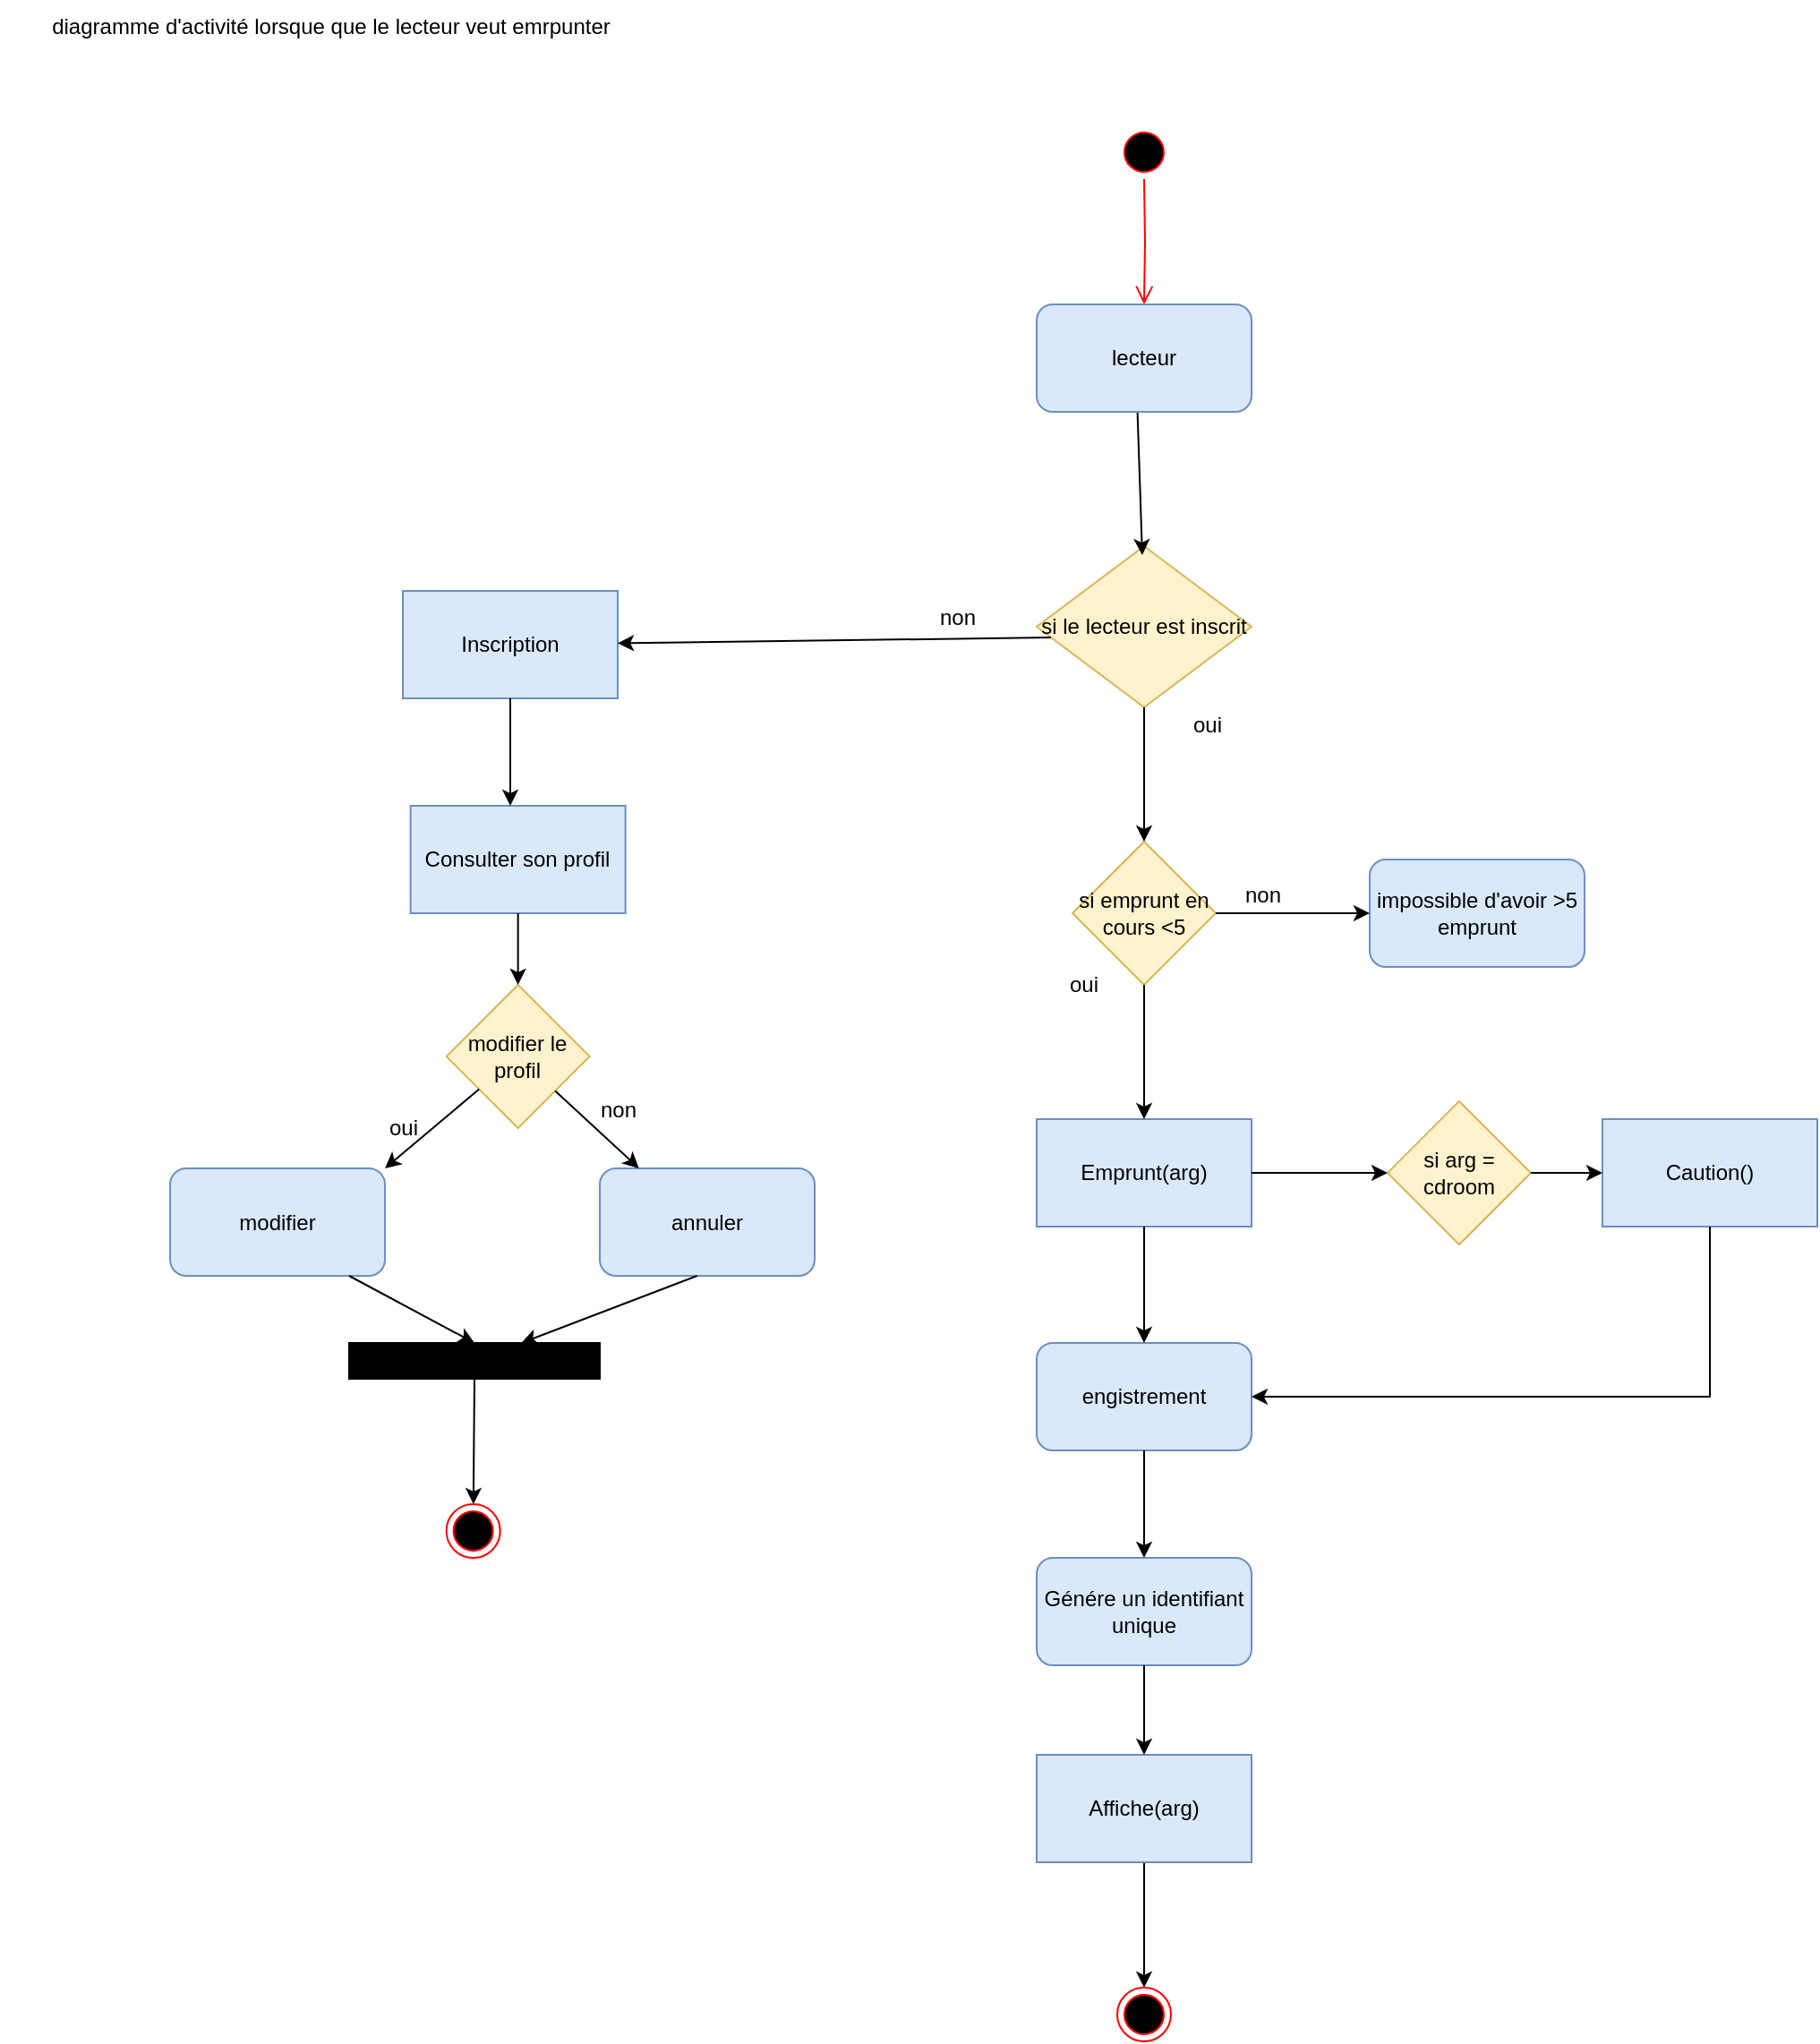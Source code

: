 <mxfile version="20.0.4" type="device"><diagram id="2R54-P5xfnsOVe8T6ELQ" name="Page-1"><mxGraphModel dx="2413" dy="2050" grid="1" gridSize="10" guides="1" tooltips="1" connect="1" arrows="1" fold="1" page="1" pageScale="1" pageWidth="827" pageHeight="1169" math="0" shadow="0"><root><mxCell id="0"/><mxCell id="1" parent="0"/><mxCell id="IoqzaiV17SVDPQnOt-Gq-4" value="si le lecteur est inscrit" style="rhombus;whiteSpace=wrap;html=1;fillColor=#fff2cc;strokeColor=#d6b656;" parent="1" vertex="1"><mxGeometry x="254" y="205" width="120" height="90" as="geometry"/></mxCell><mxCell id="IoqzaiV17SVDPQnOt-Gq-16" value="non" style="text;html=1;strokeColor=none;fillColor=none;align=center;verticalAlign=middle;whiteSpace=wrap;rounded=0;" parent="1" vertex="1"><mxGeometry x="180" y="230" width="60" height="30" as="geometry"/></mxCell><mxCell id="IoqzaiV17SVDPQnOt-Gq-42" value="" style="endArrow=classic;html=1;rounded=0;exitX=0.583;exitY=0.833;exitDx=0;exitDy=0;exitPerimeter=0;" parent="1" edge="1"><mxGeometry width="50" height="50" relative="1" as="geometry"><mxPoint x="309.96" y="119.98" as="sourcePoint"/><mxPoint x="312.99" y="210" as="targetPoint"/></mxGeometry></mxCell><mxCell id="IoqzaiV17SVDPQnOt-Gq-49" value="Emprunt(arg)" style="rounded=0;whiteSpace=wrap;html=1;fillColor=#dae8fc;strokeColor=#6c8ebf;" parent="1" vertex="1"><mxGeometry x="254" y="525" width="120" height="60" as="geometry"/></mxCell><mxCell id="IoqzaiV17SVDPQnOt-Gq-50" value="lecteur" style="rounded=1;whiteSpace=wrap;html=1;fillColor=#dae8fc;strokeColor=#6c8ebf;" parent="1" vertex="1"><mxGeometry x="254" y="70" width="120" height="60" as="geometry"/></mxCell><mxCell id="IoqzaiV17SVDPQnOt-Gq-52" value="Consulter son profil" style="rounded=0;whiteSpace=wrap;html=1;fillColor=#dae8fc;strokeColor=#6c8ebf;" parent="1" vertex="1"><mxGeometry x="-95.68" y="350" width="120" height="60" as="geometry"/></mxCell><mxCell id="IoqzaiV17SVDPQnOt-Gq-54" value="si arg = cdroom" style="rhombus;whiteSpace=wrap;html=1;fillColor=#fff2cc;strokeColor=#d6b656;" parent="1" vertex="1"><mxGeometry x="450" y="515" width="80" height="80" as="geometry"/></mxCell><mxCell id="IoqzaiV17SVDPQnOt-Gq-62" value="modifier le profil" style="rhombus;whiteSpace=wrap;html=1;fillColor=#fff2cc;strokeColor=#d6b656;" parent="1" vertex="1"><mxGeometry x="-75.68" y="450" width="80" height="80" as="geometry"/></mxCell><mxCell id="IoqzaiV17SVDPQnOt-Gq-63" value="" style="endArrow=classic;html=1;rounded=0;" parent="1" source="IoqzaiV17SVDPQnOt-Gq-52" target="IoqzaiV17SVDPQnOt-Gq-62" edge="1"><mxGeometry width="50" height="50" relative="1" as="geometry"><mxPoint x="194.32" y="720" as="sourcePoint"/><mxPoint x="244.32" y="670" as="targetPoint"/></mxGeometry></mxCell><mxCell id="IoqzaiV17SVDPQnOt-Gq-65" value="annuler" style="rounded=1;whiteSpace=wrap;html=1;fillColor=#dae8fc;strokeColor=#6c8ebf;" parent="1" vertex="1"><mxGeometry x="10" y="552.5" width="120" height="60" as="geometry"/></mxCell><mxCell id="IoqzaiV17SVDPQnOt-Gq-67" value="" style="endArrow=classic;html=1;rounded=0;" parent="1" source="IoqzaiV17SVDPQnOt-Gq-62" edge="1"><mxGeometry width="50" height="50" relative="1" as="geometry"><mxPoint x="194.32" y="720" as="sourcePoint"/><mxPoint x="-110.004" y="552.5" as="targetPoint"/></mxGeometry></mxCell><mxCell id="IoqzaiV17SVDPQnOt-Gq-68" value="" style="endArrow=classic;html=1;rounded=0;" parent="1" source="IoqzaiV17SVDPQnOt-Gq-62" edge="1"><mxGeometry width="50" height="50" relative="1" as="geometry"><mxPoint x="194.32" y="720" as="sourcePoint"/><mxPoint x="31.888" y="552.5" as="targetPoint"/></mxGeometry></mxCell><mxCell id="IoqzaiV17SVDPQnOt-Gq-73" value="Caution()" style="rounded=0;whiteSpace=wrap;html=1;fillColor=#dae8fc;strokeColor=#6c8ebf;" parent="1" vertex="1"><mxGeometry x="570" y="525" width="120" height="60" as="geometry"/></mxCell><mxCell id="IoqzaiV17SVDPQnOt-Gq-74" value="" style="endArrow=classic;html=1;rounded=0;" parent="1" source="IoqzaiV17SVDPQnOt-Gq-54" target="IoqzaiV17SVDPQnOt-Gq-73" edge="1"><mxGeometry width="50" height="50" relative="1" as="geometry"><mxPoint x="410" y="450" as="sourcePoint"/><mxPoint x="460" y="400" as="targetPoint"/></mxGeometry></mxCell><mxCell id="IoqzaiV17SVDPQnOt-Gq-83" value="Inscription" style="rounded=0;whiteSpace=wrap;html=1;fillColor=#dae8fc;strokeColor=#6c8ebf;" parent="1" vertex="1"><mxGeometry x="-100" y="230" width="120" height="60" as="geometry"/></mxCell><mxCell id="IoqzaiV17SVDPQnOt-Gq-84" value="" style="endArrow=classic;html=1;rounded=0;exitX=0.067;exitY=0.567;exitDx=0;exitDy=0;exitPerimeter=0;" parent="1" source="IoqzaiV17SVDPQnOt-Gq-4" target="IoqzaiV17SVDPQnOt-Gq-83" edge="1"><mxGeometry width="50" height="50" relative="1" as="geometry"><mxPoint x="130" y="360" as="sourcePoint"/><mxPoint x="180" y="310" as="targetPoint"/></mxGeometry></mxCell><mxCell id="IoqzaiV17SVDPQnOt-Gq-64" value="modifier" style="rounded=1;whiteSpace=wrap;html=1;fillColor=#dae8fc;strokeColor=#6c8ebf;" parent="1" vertex="1"><mxGeometry x="-230" y="552.5" width="120" height="60" as="geometry"/></mxCell><mxCell id="IoqzaiV17SVDPQnOt-Gq-89" value="" style="rounded=0;whiteSpace=wrap;html=1;fillColor=#000000;" parent="1" vertex="1"><mxGeometry x="-130" y="650" width="140" height="20" as="geometry"/></mxCell><mxCell id="IoqzaiV17SVDPQnOt-Gq-90" value="" style="endArrow=classic;html=1;rounded=0;exitX=0.5;exitY=1;exitDx=0;exitDy=0;" parent="1" target="IoqzaiV17SVDPQnOt-Gq-89" edge="1"><mxGeometry width="50" height="50" relative="1" as="geometry"><mxPoint x="64.32" y="612.5" as="sourcePoint"/><mxPoint x="170" y="370" as="targetPoint"/></mxGeometry></mxCell><mxCell id="IoqzaiV17SVDPQnOt-Gq-91" value="" style="endArrow=classic;html=1;rounded=0;entryX=0.5;entryY=0;entryDx=0;entryDy=0;exitX=0.75;exitY=1;exitDx=0;exitDy=0;" parent="1" target="IoqzaiV17SVDPQnOt-Gq-89" edge="1"><mxGeometry width="50" height="50" relative="1" as="geometry"><mxPoint x="-130" y="612.5" as="sourcePoint"/><mxPoint x="170" y="370" as="targetPoint"/></mxGeometry></mxCell><mxCell id="IoqzaiV17SVDPQnOt-Gq-92" value="" style="endArrow=classic;html=1;rounded=0;exitX=0.5;exitY=1;exitDx=0;exitDy=0;" parent="1" source="IoqzaiV17SVDPQnOt-Gq-89" target="IoqzaiV17SVDPQnOt-Gq-93" edge="1"><mxGeometry width="50" height="50" relative="1" as="geometry"><mxPoint x="-60" y="680" as="sourcePoint"/><mxPoint x="-70" y="740" as="targetPoint"/></mxGeometry></mxCell><mxCell id="IoqzaiV17SVDPQnOt-Gq-93" value="" style="ellipse;html=1;shape=endState;fillColor=#000000;strokeColor=#ff0000;" parent="1" vertex="1"><mxGeometry x="-75.68" y="740" width="30" height="30" as="geometry"/></mxCell><mxCell id="IoqzaiV17SVDPQnOt-Gq-94" value="" style="ellipse;html=1;shape=startState;fillColor=#000000;strokeColor=#ff0000;" parent="1" vertex="1"><mxGeometry x="299" y="-30" width="30" height="30" as="geometry"/></mxCell><mxCell id="IoqzaiV17SVDPQnOt-Gq-95" value="" style="edgeStyle=orthogonalEdgeStyle;html=1;verticalAlign=bottom;endArrow=open;endSize=8;strokeColor=#ff0000;rounded=0;entryX=0.5;entryY=0;entryDx=0;entryDy=0;" parent="1" target="IoqzaiV17SVDPQnOt-Gq-50" edge="1"><mxGeometry relative="1" as="geometry"><mxPoint x="314" y="60" as="targetPoint"/><mxPoint x="314" as="sourcePoint"/></mxGeometry></mxCell><mxCell id="IoqzaiV17SVDPQnOt-Gq-103" value="" style="endArrow=classic;html=1;rounded=0;exitX=0.5;exitY=1;exitDx=0;exitDy=0;" parent="1" source="IoqzaiV17SVDPQnOt-Gq-83" edge="1"><mxGeometry width="50" height="50" relative="1" as="geometry"><mxPoint x="230" y="440" as="sourcePoint"/><mxPoint x="-40" y="350" as="targetPoint"/></mxGeometry></mxCell><mxCell id="IoqzaiV17SVDPQnOt-Gq-110" value="oui" style="text;html=1;align=center;verticalAlign=middle;resizable=0;points=[];autosize=1;strokeColor=none;fillColor=none;" parent="1" vertex="1"><mxGeometry x="-120" y="515" width="40" height="30" as="geometry"/></mxCell><mxCell id="IoqzaiV17SVDPQnOt-Gq-111" value="non" style="text;html=1;align=center;verticalAlign=middle;resizable=0;points=[];autosize=1;strokeColor=none;fillColor=none;" parent="1" vertex="1"><mxGeometry x="-5" y="505" width="50" height="30" as="geometry"/></mxCell><mxCell id="qTW6Wprwek13C-m2ludc-2" value="diagramme d'activité lorsque que le lecteur veut emrpunter" style="text;html=1;strokeColor=none;fillColor=none;align=center;verticalAlign=middle;whiteSpace=wrap;rounded=0;" vertex="1" parent="1"><mxGeometry x="-325" y="-100" width="370" height="30" as="geometry"/></mxCell><mxCell id="qTW6Wprwek13C-m2ludc-8" value="Génére un identifiant unique" style="rounded=1;whiteSpace=wrap;html=1;fillColor=#dae8fc;strokeColor=#6c8ebf;" vertex="1" parent="1"><mxGeometry x="254" y="770" width="120" height="60" as="geometry"/></mxCell><mxCell id="qTW6Wprwek13C-m2ludc-52" style="edgeStyle=orthogonalEdgeStyle;rounded=0;orthogonalLoop=1;jettySize=auto;html=1;entryX=0.5;entryY=0;entryDx=0;entryDy=0;" edge="1" parent="1" source="qTW6Wprwek13C-m2ludc-10" target="qTW6Wprwek13C-m2ludc-51"><mxGeometry relative="1" as="geometry"/></mxCell><mxCell id="qTW6Wprwek13C-m2ludc-10" value="Affiche(arg)" style="rounded=0;whiteSpace=wrap;html=1;fillColor=#dae8fc;strokeColor=#6c8ebf;" vertex="1" parent="1"><mxGeometry x="254" y="880" width="120" height="60" as="geometry"/></mxCell><mxCell id="qTW6Wprwek13C-m2ludc-11" value="" style="endArrow=classic;html=1;rounded=0;" edge="1" parent="1" source="qTW6Wprwek13C-m2ludc-8" target="qTW6Wprwek13C-m2ludc-10"><mxGeometry width="50" height="50" relative="1" as="geometry"><mxPoint x="110" y="700" as="sourcePoint"/><mxPoint x="160" y="650" as="targetPoint"/></mxGeometry></mxCell><mxCell id="qTW6Wprwek13C-m2ludc-24" value="si emprunt en cours &amp;lt;5" style="rhombus;whiteSpace=wrap;html=1;fillColor=#fff2cc;strokeColor=#d6b656;" vertex="1" parent="1"><mxGeometry x="274" y="370" width="80" height="80" as="geometry"/></mxCell><mxCell id="qTW6Wprwek13C-m2ludc-25" value="" style="endArrow=classic;html=1;rounded=0;" edge="1" parent="1" source="IoqzaiV17SVDPQnOt-Gq-4" target="qTW6Wprwek13C-m2ludc-24"><mxGeometry width="50" height="50" relative="1" as="geometry"><mxPoint x="390" y="540" as="sourcePoint"/><mxPoint x="440" y="490" as="targetPoint"/></mxGeometry></mxCell><mxCell id="qTW6Wprwek13C-m2ludc-26" value="oui" style="text;html=1;align=center;verticalAlign=middle;resizable=0;points=[];autosize=1;strokeColor=none;fillColor=none;" vertex="1" parent="1"><mxGeometry x="329" y="290" width="40" height="30" as="geometry"/></mxCell><mxCell id="qTW6Wprwek13C-m2ludc-29" value="" style="endArrow=classic;html=1;rounded=0;" edge="1" parent="1" source="qTW6Wprwek13C-m2ludc-24" target="IoqzaiV17SVDPQnOt-Gq-49"><mxGeometry width="50" height="50" relative="1" as="geometry"><mxPoint x="390" y="540" as="sourcePoint"/><mxPoint x="440" y="490" as="targetPoint"/></mxGeometry></mxCell><mxCell id="qTW6Wprwek13C-m2ludc-31" value="" style="endArrow=classic;html=1;rounded=0;" edge="1" parent="1" source="IoqzaiV17SVDPQnOt-Gq-49" target="IoqzaiV17SVDPQnOt-Gq-54"><mxGeometry width="50" height="50" relative="1" as="geometry"><mxPoint x="390" y="540" as="sourcePoint"/><mxPoint x="440" y="490" as="targetPoint"/></mxGeometry></mxCell><mxCell id="qTW6Wprwek13C-m2ludc-32" value="engistrement" style="rounded=1;whiteSpace=wrap;html=1;fillColor=#dae8fc;strokeColor=#6c8ebf;" vertex="1" parent="1"><mxGeometry x="254" y="650" width="120" height="60" as="geometry"/></mxCell><mxCell id="qTW6Wprwek13C-m2ludc-33" value="" style="endArrow=classic;html=1;rounded=0;" edge="1" parent="1" source="IoqzaiV17SVDPQnOt-Gq-49" target="qTW6Wprwek13C-m2ludc-32"><mxGeometry width="50" height="50" relative="1" as="geometry"><mxPoint x="390" y="540" as="sourcePoint"/><mxPoint x="440" y="490" as="targetPoint"/></mxGeometry></mxCell><mxCell id="qTW6Wprwek13C-m2ludc-35" value="" style="endArrow=classic;html=1;rounded=0;entryX=1;entryY=0.5;entryDx=0;entryDy=0;exitX=0.5;exitY=1;exitDx=0;exitDy=0;" edge="1" parent="1" source="IoqzaiV17SVDPQnOt-Gq-73" target="qTW6Wprwek13C-m2ludc-32"><mxGeometry width="50" height="50" relative="1" as="geometry"><mxPoint x="390" y="540" as="sourcePoint"/><mxPoint x="440" y="490" as="targetPoint"/><Array as="points"><mxPoint x="630" y="680"/></Array></mxGeometry></mxCell><mxCell id="qTW6Wprwek13C-m2ludc-39" value="impossible d'avoir &amp;gt;5 emprunt" style="rounded=1;whiteSpace=wrap;html=1;fillColor=#dae8fc;strokeColor=#6c8ebf;" vertex="1" parent="1"><mxGeometry x="440" y="380" width="120" height="60" as="geometry"/></mxCell><mxCell id="qTW6Wprwek13C-m2ludc-40" value="" style="endArrow=classic;html=1;rounded=0;" edge="1" parent="1" source="qTW6Wprwek13C-m2ludc-24" target="qTW6Wprwek13C-m2ludc-39"><mxGeometry width="50" height="50" relative="1" as="geometry"><mxPoint x="390" y="390" as="sourcePoint"/><mxPoint x="440" y="340" as="targetPoint"/></mxGeometry></mxCell><mxCell id="qTW6Wprwek13C-m2ludc-41" value="non" style="text;html=1;align=center;verticalAlign=middle;resizable=0;points=[];autosize=1;strokeColor=none;fillColor=none;" vertex="1" parent="1"><mxGeometry x="355" y="385" width="50" height="30" as="geometry"/></mxCell><mxCell id="qTW6Wprwek13C-m2ludc-42" value="oui" style="text;html=1;align=center;verticalAlign=middle;resizable=0;points=[];autosize=1;strokeColor=none;fillColor=none;" vertex="1" parent="1"><mxGeometry x="260" y="435" width="40" height="30" as="geometry"/></mxCell><mxCell id="qTW6Wprwek13C-m2ludc-43" value="" style="endArrow=classic;html=1;rounded=0;exitX=0.5;exitY=1;exitDx=0;exitDy=0;" edge="1" parent="1" source="qTW6Wprwek13C-m2ludc-32" target="qTW6Wprwek13C-m2ludc-8"><mxGeometry width="50" height="50" relative="1" as="geometry"><mxPoint x="370" y="660" as="sourcePoint"/><mxPoint x="420" y="610" as="targetPoint"/></mxGeometry></mxCell><mxCell id="qTW6Wprwek13C-m2ludc-51" value="" style="ellipse;html=1;shape=endState;fillColor=#000000;strokeColor=#ff0000;" vertex="1" parent="1"><mxGeometry x="299" y="1010" width="30" height="30" as="geometry"/></mxCell></root></mxGraphModel></diagram></mxfile>